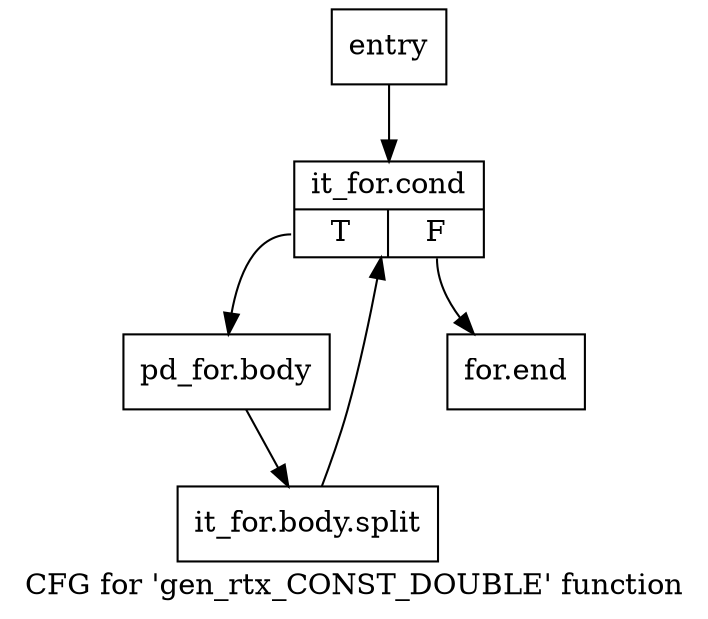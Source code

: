 digraph "CFG for 'gen_rtx_CONST_DOUBLE' function" {
	label="CFG for 'gen_rtx_CONST_DOUBLE' function";

	Node0x3dde4f0 [shape=record,label="{entry}"];
	Node0x3dde4f0 -> Node0x3dde540;
	Node0x3dde540 [shape=record,label="{it_for.cond|{<s0>T|<s1>F}}"];
	Node0x3dde540:s0 -> Node0x3dde590;
	Node0x3dde540:s1 -> Node0x3dde5e0;
	Node0x3dde590 [shape=record,label="{pd_for.body}"];
	Node0x3dde590 -> Node0xcef6690;
	Node0xcef6690 [shape=record,label="{it_for.body.split}"];
	Node0xcef6690 -> Node0x3dde540;
	Node0x3dde5e0 [shape=record,label="{for.end}"];
}
